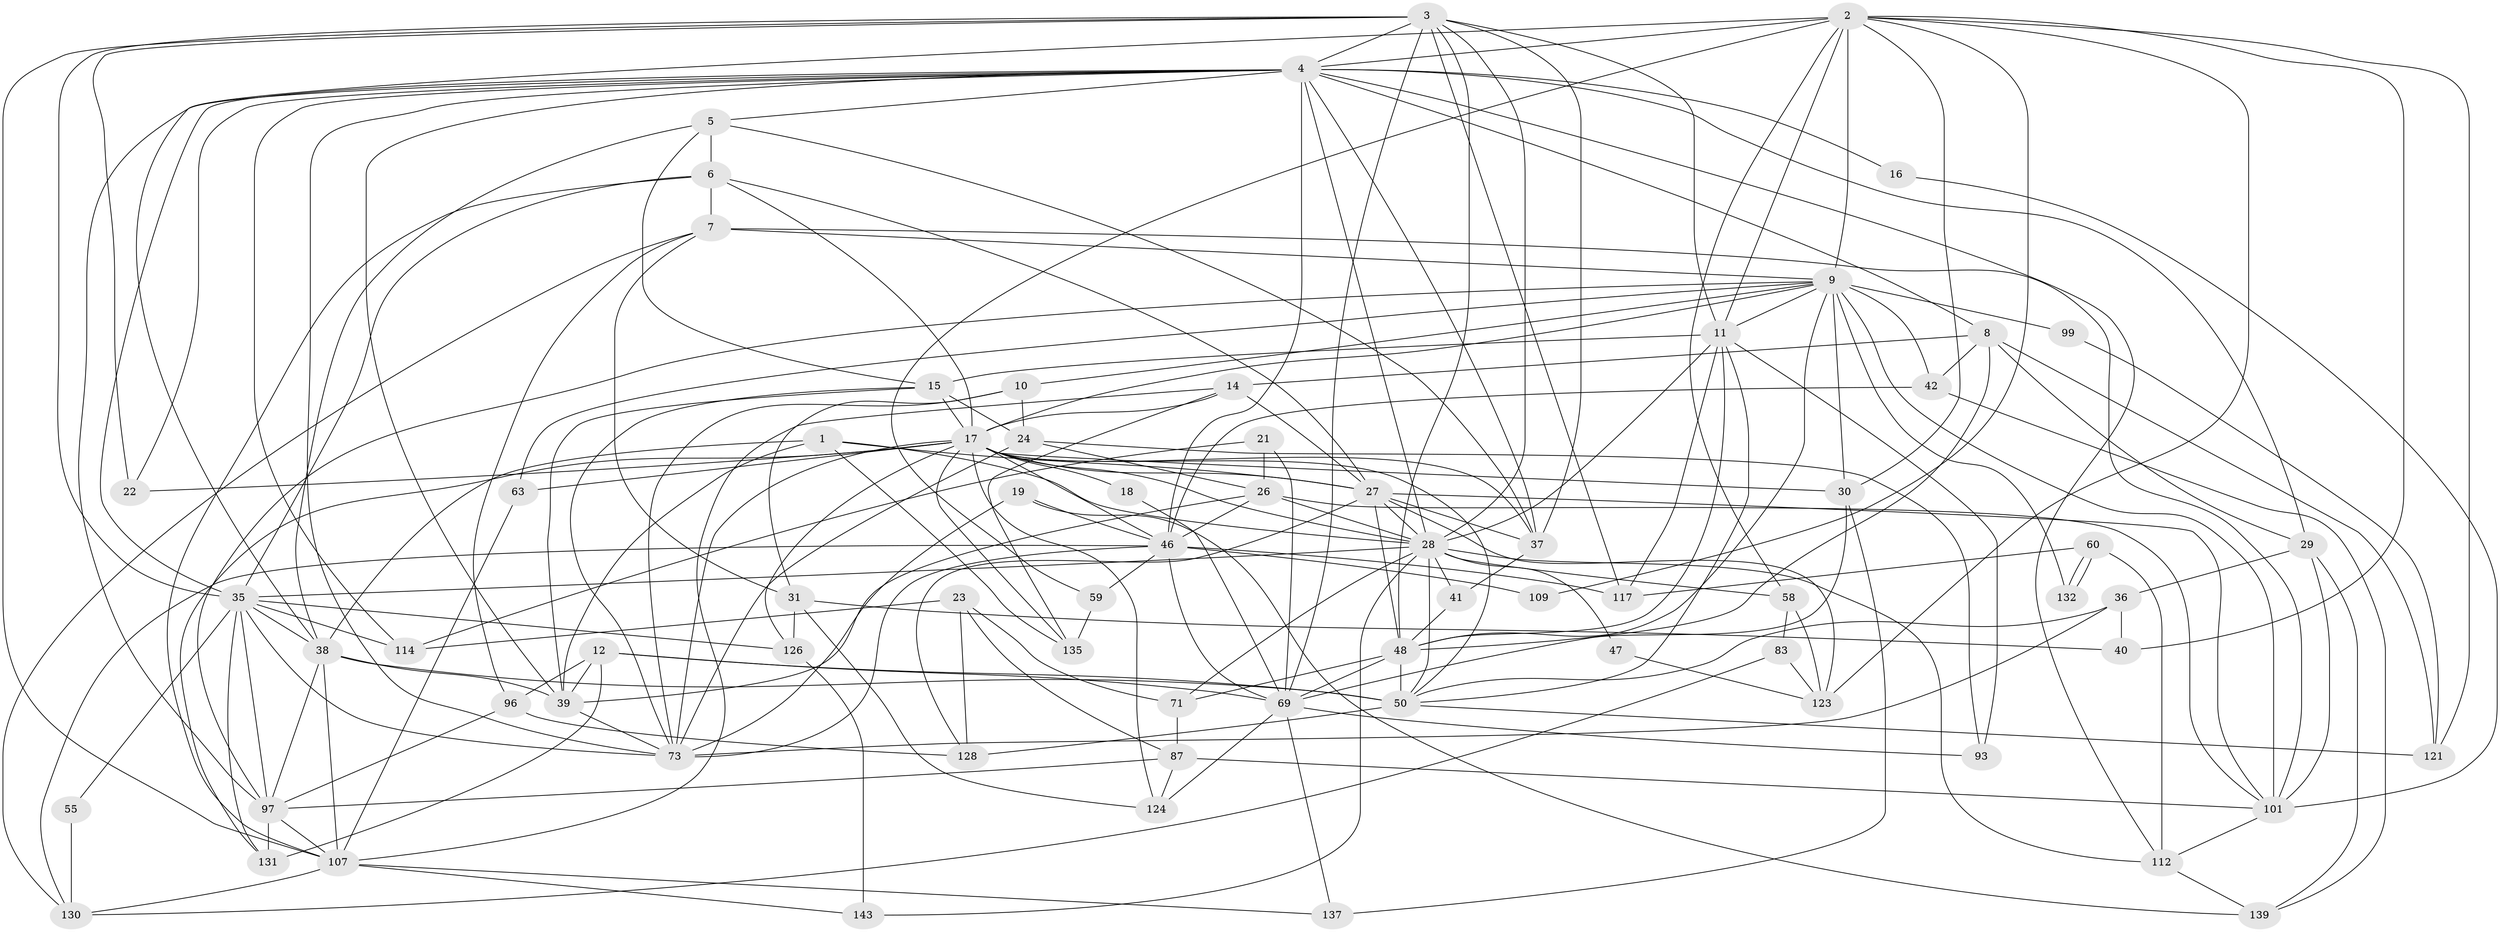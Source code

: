 // original degree distribution, {2: 0.13793103448275862, 3: 0.23448275862068965, 4: 0.31724137931034485, 5: 0.19310344827586207, 6: 0.041379310344827586, 7: 0.06896551724137931, 8: 0.006896551724137931}
// Generated by graph-tools (version 1.1) at 2025/54/03/05/25 16:54:47]
// undirected, 72 vertices, 207 edges
graph export_dot {
graph [start="1"]
  node [color=gray90,style=filled];
  1 [super="+25"];
  2 [super="+66+43"];
  3 [super="+52+68+82"];
  4 [super="+77+64+72"];
  5 [super="+85"];
  6 [super="+45"];
  7 [super="+145"];
  8 [super="+102+136"];
  9 [super="+13+75"];
  10 [super="+140"];
  11 [super="+110+54"];
  12;
  14 [super="+20"];
  15 [super="+53+91"];
  16;
  17 [super="+34+88"];
  18;
  19;
  21;
  22;
  23 [super="+61+78"];
  24 [super="+118+94"];
  26 [super="+76"];
  27 [super="+105+62"];
  28 [super="+44+103+33"];
  29 [super="+57+120"];
  30 [super="+32"];
  31 [super="+113"];
  35 [super="+92+56+81"];
  36;
  37 [super="+142"];
  38 [super="+74+127"];
  39 [super="+49"];
  40 [super="+122"];
  41;
  42 [super="+95"];
  46 [super="+70+141"];
  47;
  48 [super="+65"];
  50 [super="+67"];
  55;
  58 [super="+89"];
  59;
  60;
  63;
  69 [super="+80+98"];
  71;
  73 [super="+134"];
  83;
  87 [super="+111"];
  93;
  96;
  97 [super="+106"];
  99;
  101 [super="+115"];
  107 [super="+129"];
  109;
  112;
  114;
  117;
  121;
  123;
  124 [super="+144"];
  126;
  128;
  130;
  131 [super="+133"];
  132;
  135;
  137;
  139;
  143;
  1 -- 39;
  1 -- 135;
  1 -- 38;
  1 -- 27;
  1 -- 28;
  2 -- 123;
  2 -- 121;
  2 -- 11;
  2 -- 59;
  2 -- 109;
  2 -- 38;
  2 -- 9;
  2 -- 58;
  2 -- 4;
  2 -- 30;
  2 -- 40;
  3 -- 37;
  3 -- 22;
  3 -- 11;
  3 -- 4;
  3 -- 107;
  3 -- 35;
  3 -- 117;
  3 -- 69;
  3 -- 48;
  3 -- 28;
  4 -- 35;
  4 -- 39;
  4 -- 112;
  4 -- 114;
  4 -- 22 [weight=2];
  4 -- 73;
  4 -- 46;
  4 -- 29;
  4 -- 97;
  4 -- 16;
  4 -- 5;
  4 -- 37;
  4 -- 8;
  4 -- 28;
  5 -- 38;
  5 -- 6;
  5 -- 37;
  5 -- 15;
  6 -- 35;
  6 -- 7;
  6 -- 27;
  6 -- 107;
  6 -- 17;
  7 -- 101;
  7 -- 96;
  7 -- 130;
  7 -- 31;
  7 -- 9;
  8 -- 121;
  8 -- 14;
  8 -- 29;
  8 -- 42;
  8 -- 48;
  9 -- 99;
  9 -- 132;
  9 -- 101 [weight=2];
  9 -- 42;
  9 -- 30;
  9 -- 63;
  9 -- 17 [weight=2];
  9 -- 48;
  9 -- 97;
  9 -- 11;
  9 -- 10;
  10 -- 73;
  10 -- 24;
  10 -- 31;
  11 -- 117;
  11 -- 93;
  11 -- 28;
  11 -- 48;
  11 -- 50;
  11 -- 15;
  12 -- 96;
  12 -- 39;
  12 -- 131;
  12 -- 69;
  12 -- 50;
  14 -- 135;
  14 -- 27;
  14 -- 107;
  14 -- 17;
  15 -- 17;
  15 -- 39;
  15 -- 24;
  15 -- 73;
  16 -- 101;
  17 -- 18 [weight=2];
  17 -- 124;
  17 -- 126;
  17 -- 131;
  17 -- 63;
  17 -- 73;
  17 -- 37;
  17 -- 135;
  17 -- 46;
  17 -- 22;
  17 -- 27;
  17 -- 30;
  17 -- 50;
  17 -- 28;
  18 -- 69;
  19 -- 139;
  19 -- 46;
  19 -- 73;
  21 -- 114;
  21 -- 26;
  21 -- 69;
  23 -- 128;
  23 -- 87;
  23 -- 114;
  23 -- 71;
  24 -- 93;
  24 -- 73;
  24 -- 26;
  26 -- 101;
  26 -- 28;
  26 -- 46;
  26 -- 39;
  27 -- 101;
  27 -- 123;
  27 -- 128;
  27 -- 48;
  27 -- 37;
  27 -- 28;
  28 -- 112;
  28 -- 58;
  28 -- 50;
  28 -- 71;
  28 -- 35;
  28 -- 41;
  28 -- 47;
  28 -- 143;
  29 -- 101;
  29 -- 36;
  29 -- 139;
  30 -- 137;
  30 -- 69;
  31 -- 124;
  31 -- 126;
  31 -- 40;
  35 -- 114;
  35 -- 38 [weight=2];
  35 -- 73;
  35 -- 126;
  35 -- 55;
  35 -- 97;
  35 -- 131;
  36 -- 40;
  36 -- 73;
  36 -- 50;
  37 -- 41 [weight=2];
  38 -- 107;
  38 -- 97;
  38 -- 39;
  38 -- 50;
  39 -- 73;
  41 -- 48;
  42 -- 139;
  42 -- 46;
  46 -- 73;
  46 -- 130;
  46 -- 69;
  46 -- 117;
  46 -- 59;
  46 -- 109;
  47 -- 123;
  48 -- 50;
  48 -- 71;
  48 -- 69;
  50 -- 121;
  50 -- 128;
  55 -- 130;
  58 -- 83;
  58 -- 123;
  59 -- 135;
  60 -- 112;
  60 -- 132;
  60 -- 132;
  60 -- 117;
  63 -- 107;
  69 -- 93;
  69 -- 137;
  69 -- 124;
  71 -- 87;
  83 -- 123;
  83 -- 130;
  87 -- 101;
  87 -- 124;
  87 -- 97;
  96 -- 128;
  96 -- 97;
  97 -- 107;
  97 -- 131 [weight=2];
  99 -- 121;
  101 -- 112;
  107 -- 130;
  107 -- 137;
  107 -- 143;
  112 -- 139;
  126 -- 143;
}
